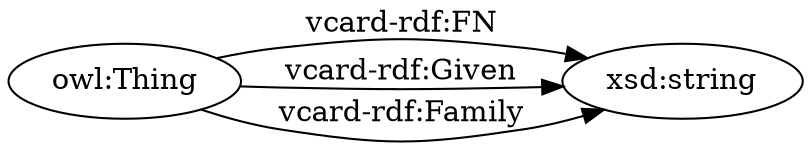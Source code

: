 digraph ar2dtool_diagram { 
rankdir=LR;
size="1501"
	"owl:Thing" -> "xsd:string" [ label = "vcard-rdf:FN" ];
	"owl:Thing" -> "xsd:string" [ label = "vcard-rdf:Given" ];
	"owl:Thing" -> "xsd:string" [ label = "vcard-rdf:Family" ];

}
